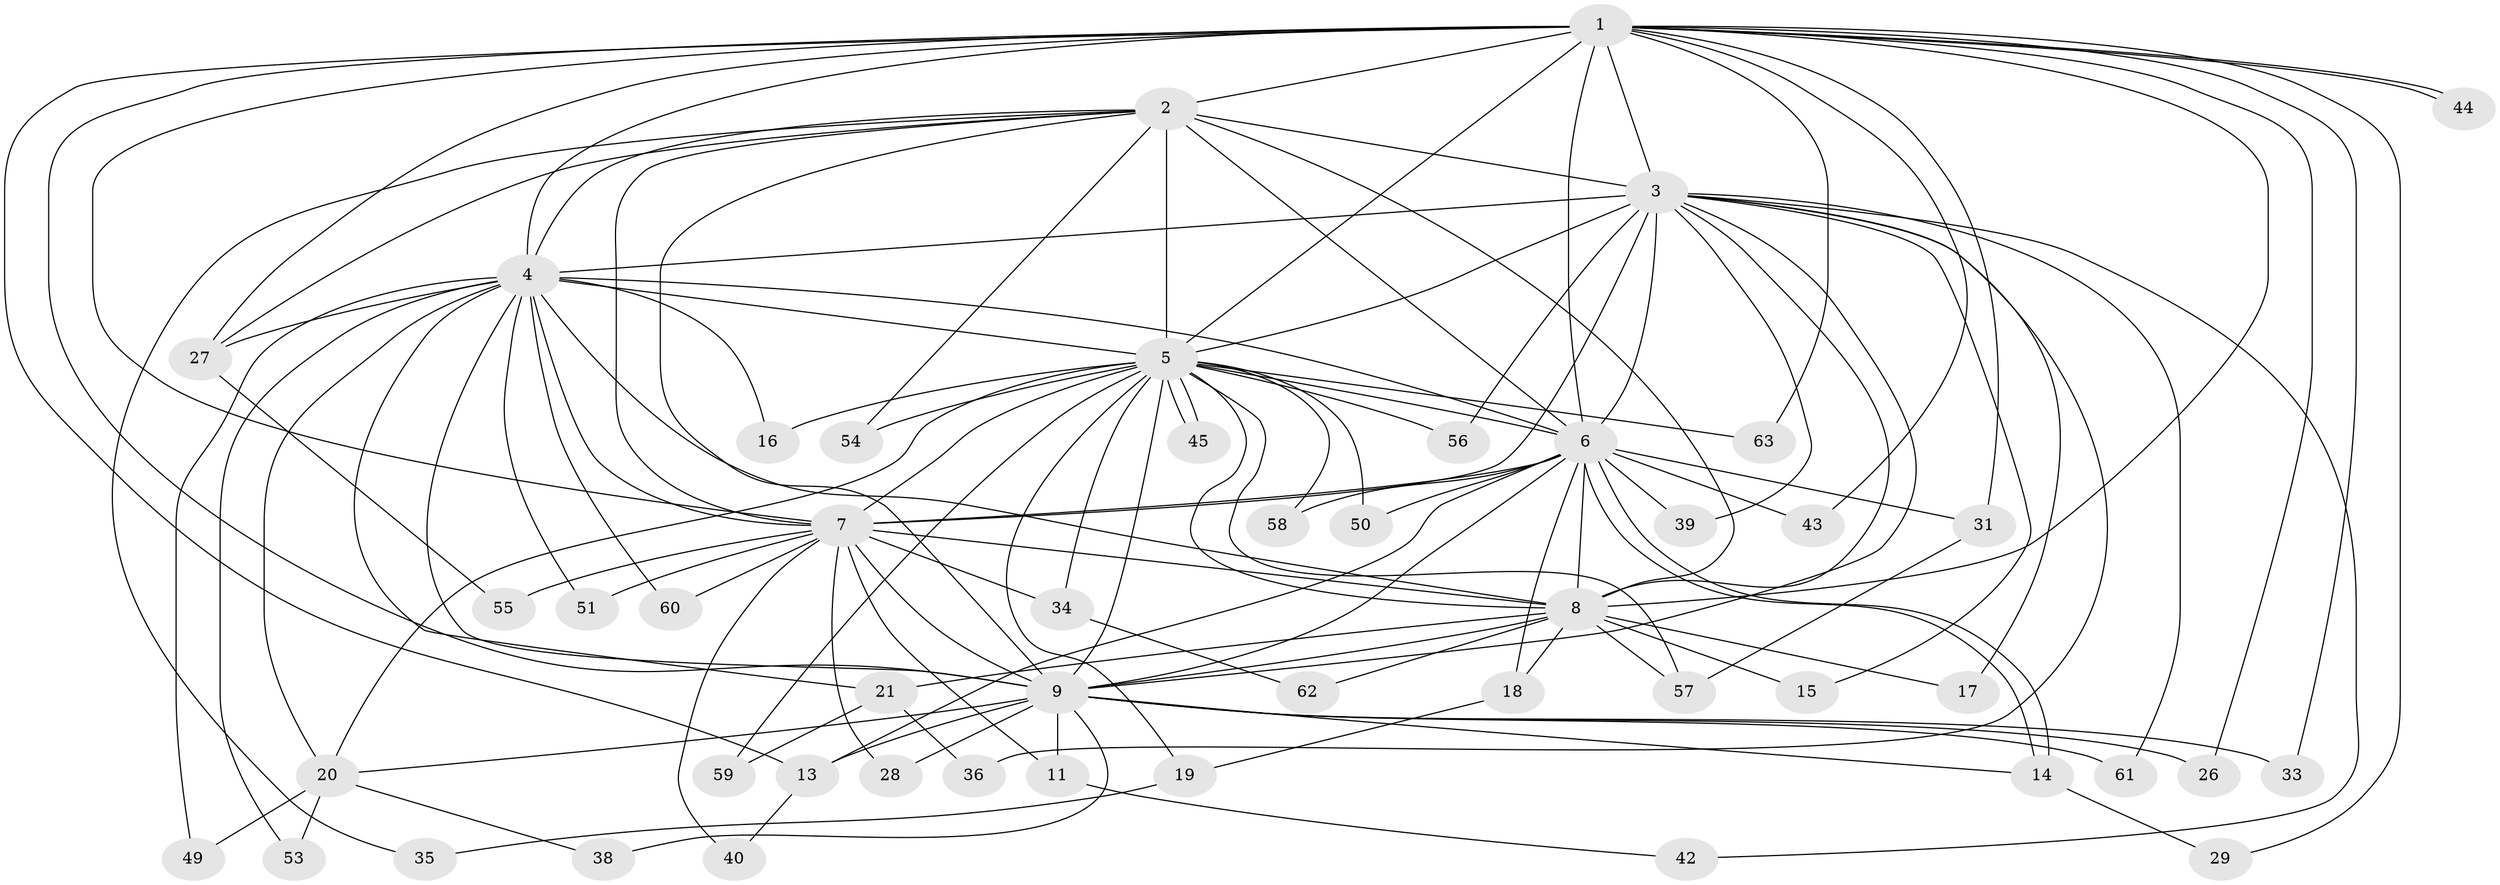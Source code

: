 // Generated by graph-tools (version 1.1) at 2025/23/03/03/25 07:23:48]
// undirected, 49 vertices, 121 edges
graph export_dot {
graph [start="1"]
  node [color=gray90,style=filled];
  1 [super="+46"];
  2 [super="+32"];
  3 [super="+12"];
  4 [super="+52"];
  5 [super="+10"];
  6 [super="+41"];
  7 [super="+30"];
  8 [super="+24"];
  9 [super="+48"];
  11 [super="+37"];
  13 [super="+64"];
  14 [super="+22"];
  15;
  16;
  17;
  18;
  19 [super="+25"];
  20 [super="+23"];
  21;
  26;
  27 [super="+47"];
  28;
  29;
  31;
  33;
  34;
  35;
  36;
  38;
  39;
  40;
  42;
  43;
  44;
  45;
  49;
  50;
  51;
  53;
  54;
  55;
  56;
  57 [super="+65"];
  58;
  59;
  60;
  61;
  62;
  63;
  1 -- 2;
  1 -- 3;
  1 -- 4;
  1 -- 5 [weight=2];
  1 -- 6 [weight=2];
  1 -- 7;
  1 -- 8;
  1 -- 9;
  1 -- 13;
  1 -- 26;
  1 -- 29;
  1 -- 31;
  1 -- 33;
  1 -- 43;
  1 -- 44;
  1 -- 44;
  1 -- 63;
  1 -- 27;
  2 -- 3 [weight=2];
  2 -- 4;
  2 -- 5 [weight=2];
  2 -- 6;
  2 -- 7;
  2 -- 8 [weight=2];
  2 -- 9;
  2 -- 27;
  2 -- 35;
  2 -- 54;
  3 -- 4;
  3 -- 5 [weight=2];
  3 -- 6;
  3 -- 7;
  3 -- 8;
  3 -- 9;
  3 -- 15;
  3 -- 17;
  3 -- 36;
  3 -- 39;
  3 -- 42;
  3 -- 56;
  3 -- 61;
  4 -- 5 [weight=3];
  4 -- 6;
  4 -- 7;
  4 -- 8 [weight=2];
  4 -- 9;
  4 -- 16;
  4 -- 20 [weight=2];
  4 -- 21;
  4 -- 27 [weight=2];
  4 -- 49;
  4 -- 51;
  4 -- 53;
  4 -- 60;
  5 -- 6 [weight=2];
  5 -- 7 [weight=3];
  5 -- 8 [weight=2];
  5 -- 9 [weight=2];
  5 -- 16;
  5 -- 20;
  5 -- 34;
  5 -- 45;
  5 -- 45;
  5 -- 50;
  5 -- 54;
  5 -- 56;
  5 -- 58;
  5 -- 59;
  5 -- 63;
  5 -- 19 [weight=2];
  5 -- 57;
  6 -- 7;
  6 -- 8;
  6 -- 9;
  6 -- 14;
  6 -- 14;
  6 -- 18;
  6 -- 31;
  6 -- 39;
  6 -- 43;
  6 -- 50;
  6 -- 58;
  6 -- 13;
  7 -- 8;
  7 -- 9;
  7 -- 11;
  7 -- 28;
  7 -- 34;
  7 -- 40;
  7 -- 51;
  7 -- 55;
  7 -- 60;
  8 -- 9;
  8 -- 15;
  8 -- 17;
  8 -- 18;
  8 -- 21;
  8 -- 57;
  8 -- 62;
  9 -- 11 [weight=2];
  9 -- 13;
  9 -- 26;
  9 -- 28;
  9 -- 33;
  9 -- 38;
  9 -- 61;
  9 -- 20;
  9 -- 14;
  11 -- 42;
  13 -- 40;
  14 -- 29;
  18 -- 19;
  19 -- 35;
  20 -- 38;
  20 -- 49;
  20 -- 53;
  21 -- 36;
  21 -- 59;
  27 -- 55;
  31 -- 57;
  34 -- 62;
}
